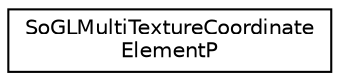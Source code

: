 digraph "Graphical Class Hierarchy"
{
 // LATEX_PDF_SIZE
  edge [fontname="Helvetica",fontsize="10",labelfontname="Helvetica",labelfontsize="10"];
  node [fontname="Helvetica",fontsize="10",shape=record];
  rankdir="LR";
  Node0 [label="SoGLMultiTextureCoordinate\lElementP",height=0.2,width=0.4,color="black", fillcolor="white", style="filled",URL="$classSoGLMultiTextureCoordinateElementP.html",tooltip=" "];
}

